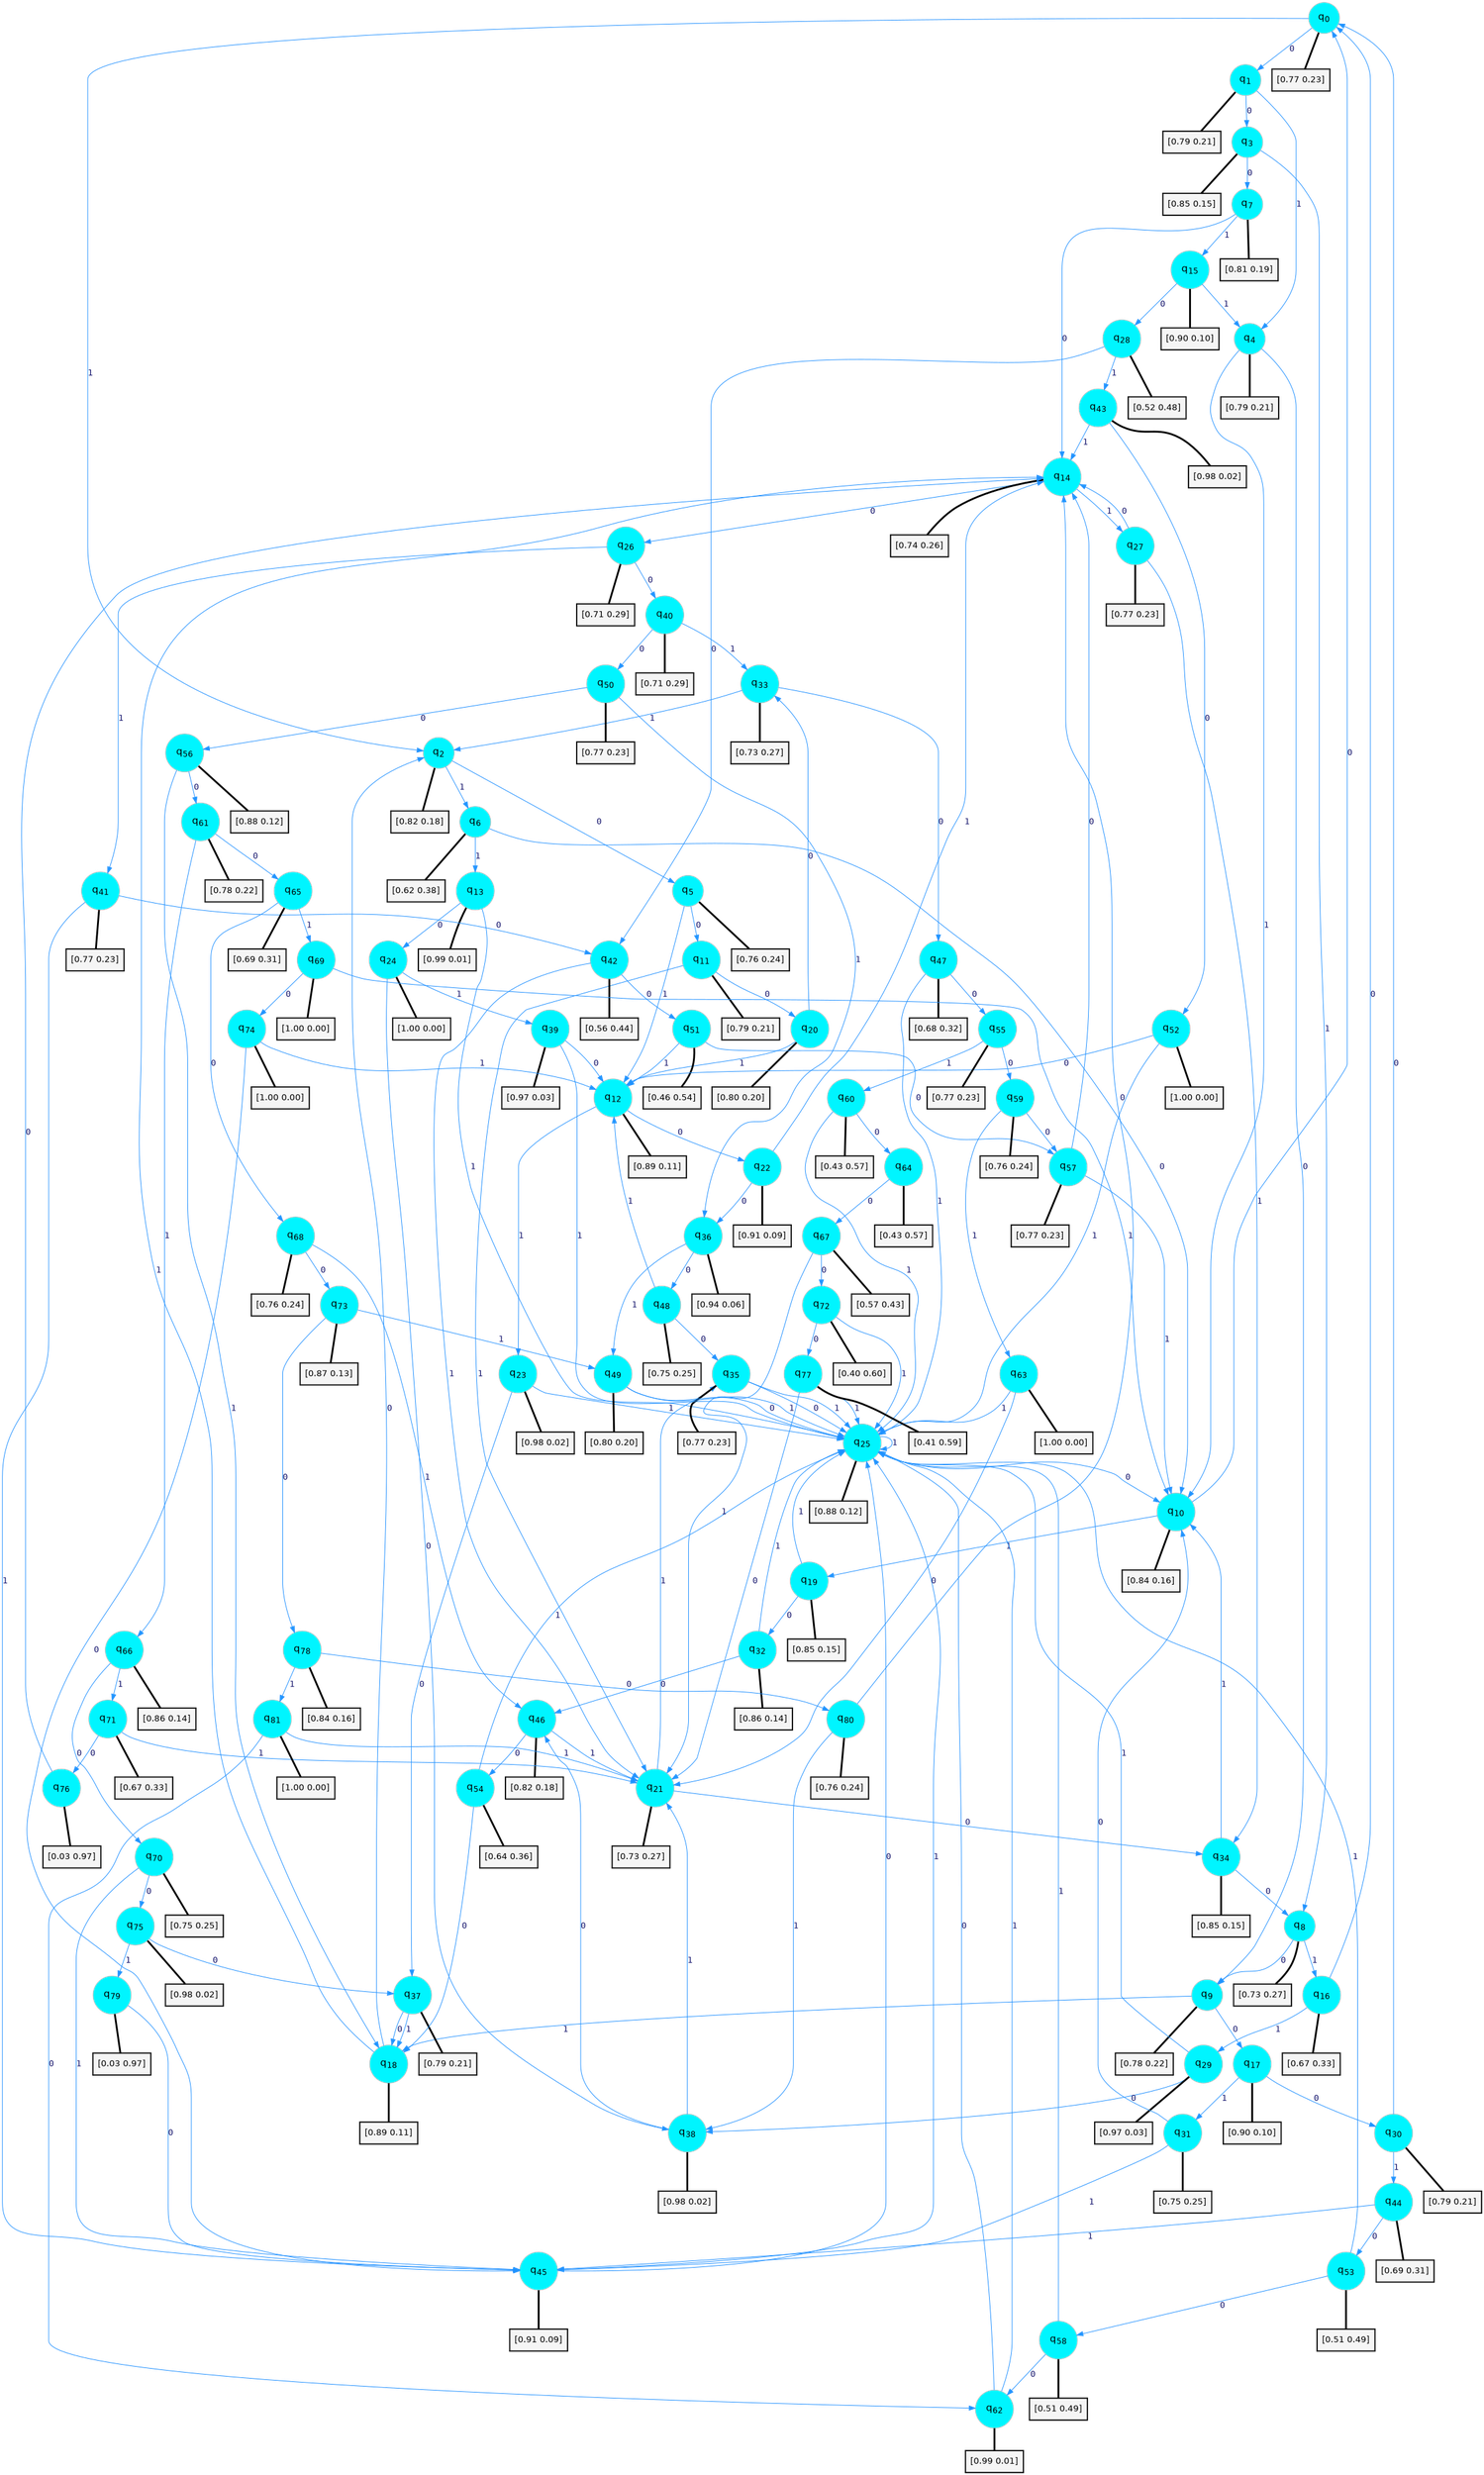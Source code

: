digraph G {
graph [
bgcolor=transparent, dpi=300, rankdir=TD, size="40,25"];
node [
color=gray, fillcolor=turquoise1, fontcolor=black, fontname=Helvetica, fontsize=16, fontweight=bold, shape=circle, style=filled];
edge [
arrowsize=1, color=dodgerblue1, fontcolor=midnightblue, fontname=courier, fontweight=bold, penwidth=1, style=solid, weight=20];
0[label=<q<SUB>0</SUB>>];
1[label=<q<SUB>1</SUB>>];
2[label=<q<SUB>2</SUB>>];
3[label=<q<SUB>3</SUB>>];
4[label=<q<SUB>4</SUB>>];
5[label=<q<SUB>5</SUB>>];
6[label=<q<SUB>6</SUB>>];
7[label=<q<SUB>7</SUB>>];
8[label=<q<SUB>8</SUB>>];
9[label=<q<SUB>9</SUB>>];
10[label=<q<SUB>10</SUB>>];
11[label=<q<SUB>11</SUB>>];
12[label=<q<SUB>12</SUB>>];
13[label=<q<SUB>13</SUB>>];
14[label=<q<SUB>14</SUB>>];
15[label=<q<SUB>15</SUB>>];
16[label=<q<SUB>16</SUB>>];
17[label=<q<SUB>17</SUB>>];
18[label=<q<SUB>18</SUB>>];
19[label=<q<SUB>19</SUB>>];
20[label=<q<SUB>20</SUB>>];
21[label=<q<SUB>21</SUB>>];
22[label=<q<SUB>22</SUB>>];
23[label=<q<SUB>23</SUB>>];
24[label=<q<SUB>24</SUB>>];
25[label=<q<SUB>25</SUB>>];
26[label=<q<SUB>26</SUB>>];
27[label=<q<SUB>27</SUB>>];
28[label=<q<SUB>28</SUB>>];
29[label=<q<SUB>29</SUB>>];
30[label=<q<SUB>30</SUB>>];
31[label=<q<SUB>31</SUB>>];
32[label=<q<SUB>32</SUB>>];
33[label=<q<SUB>33</SUB>>];
34[label=<q<SUB>34</SUB>>];
35[label=<q<SUB>35</SUB>>];
36[label=<q<SUB>36</SUB>>];
37[label=<q<SUB>37</SUB>>];
38[label=<q<SUB>38</SUB>>];
39[label=<q<SUB>39</SUB>>];
40[label=<q<SUB>40</SUB>>];
41[label=<q<SUB>41</SUB>>];
42[label=<q<SUB>42</SUB>>];
43[label=<q<SUB>43</SUB>>];
44[label=<q<SUB>44</SUB>>];
45[label=<q<SUB>45</SUB>>];
46[label=<q<SUB>46</SUB>>];
47[label=<q<SUB>47</SUB>>];
48[label=<q<SUB>48</SUB>>];
49[label=<q<SUB>49</SUB>>];
50[label=<q<SUB>50</SUB>>];
51[label=<q<SUB>51</SUB>>];
52[label=<q<SUB>52</SUB>>];
53[label=<q<SUB>53</SUB>>];
54[label=<q<SUB>54</SUB>>];
55[label=<q<SUB>55</SUB>>];
56[label=<q<SUB>56</SUB>>];
57[label=<q<SUB>57</SUB>>];
58[label=<q<SUB>58</SUB>>];
59[label=<q<SUB>59</SUB>>];
60[label=<q<SUB>60</SUB>>];
61[label=<q<SUB>61</SUB>>];
62[label=<q<SUB>62</SUB>>];
63[label=<q<SUB>63</SUB>>];
64[label=<q<SUB>64</SUB>>];
65[label=<q<SUB>65</SUB>>];
66[label=<q<SUB>66</SUB>>];
67[label=<q<SUB>67</SUB>>];
68[label=<q<SUB>68</SUB>>];
69[label=<q<SUB>69</SUB>>];
70[label=<q<SUB>70</SUB>>];
71[label=<q<SUB>71</SUB>>];
72[label=<q<SUB>72</SUB>>];
73[label=<q<SUB>73</SUB>>];
74[label=<q<SUB>74</SUB>>];
75[label=<q<SUB>75</SUB>>];
76[label=<q<SUB>76</SUB>>];
77[label=<q<SUB>77</SUB>>];
78[label=<q<SUB>78</SUB>>];
79[label=<q<SUB>79</SUB>>];
80[label=<q<SUB>80</SUB>>];
81[label=<q<SUB>81</SUB>>];
82[label="[0.77 0.23]", shape=box,fontcolor=black, fontname=Helvetica, fontsize=14, penwidth=2, fillcolor=whitesmoke,color=black];
83[label="[0.79 0.21]", shape=box,fontcolor=black, fontname=Helvetica, fontsize=14, penwidth=2, fillcolor=whitesmoke,color=black];
84[label="[0.82 0.18]", shape=box,fontcolor=black, fontname=Helvetica, fontsize=14, penwidth=2, fillcolor=whitesmoke,color=black];
85[label="[0.85 0.15]", shape=box,fontcolor=black, fontname=Helvetica, fontsize=14, penwidth=2, fillcolor=whitesmoke,color=black];
86[label="[0.79 0.21]", shape=box,fontcolor=black, fontname=Helvetica, fontsize=14, penwidth=2, fillcolor=whitesmoke,color=black];
87[label="[0.76 0.24]", shape=box,fontcolor=black, fontname=Helvetica, fontsize=14, penwidth=2, fillcolor=whitesmoke,color=black];
88[label="[0.62 0.38]", shape=box,fontcolor=black, fontname=Helvetica, fontsize=14, penwidth=2, fillcolor=whitesmoke,color=black];
89[label="[0.81 0.19]", shape=box,fontcolor=black, fontname=Helvetica, fontsize=14, penwidth=2, fillcolor=whitesmoke,color=black];
90[label="[0.73 0.27]", shape=box,fontcolor=black, fontname=Helvetica, fontsize=14, penwidth=2, fillcolor=whitesmoke,color=black];
91[label="[0.78 0.22]", shape=box,fontcolor=black, fontname=Helvetica, fontsize=14, penwidth=2, fillcolor=whitesmoke,color=black];
92[label="[0.84 0.16]", shape=box,fontcolor=black, fontname=Helvetica, fontsize=14, penwidth=2, fillcolor=whitesmoke,color=black];
93[label="[0.79 0.21]", shape=box,fontcolor=black, fontname=Helvetica, fontsize=14, penwidth=2, fillcolor=whitesmoke,color=black];
94[label="[0.89 0.11]", shape=box,fontcolor=black, fontname=Helvetica, fontsize=14, penwidth=2, fillcolor=whitesmoke,color=black];
95[label="[0.99 0.01]", shape=box,fontcolor=black, fontname=Helvetica, fontsize=14, penwidth=2, fillcolor=whitesmoke,color=black];
96[label="[0.74 0.26]", shape=box,fontcolor=black, fontname=Helvetica, fontsize=14, penwidth=2, fillcolor=whitesmoke,color=black];
97[label="[0.90 0.10]", shape=box,fontcolor=black, fontname=Helvetica, fontsize=14, penwidth=2, fillcolor=whitesmoke,color=black];
98[label="[0.67 0.33]", shape=box,fontcolor=black, fontname=Helvetica, fontsize=14, penwidth=2, fillcolor=whitesmoke,color=black];
99[label="[0.90 0.10]", shape=box,fontcolor=black, fontname=Helvetica, fontsize=14, penwidth=2, fillcolor=whitesmoke,color=black];
100[label="[0.89 0.11]", shape=box,fontcolor=black, fontname=Helvetica, fontsize=14, penwidth=2, fillcolor=whitesmoke,color=black];
101[label="[0.85 0.15]", shape=box,fontcolor=black, fontname=Helvetica, fontsize=14, penwidth=2, fillcolor=whitesmoke,color=black];
102[label="[0.80 0.20]", shape=box,fontcolor=black, fontname=Helvetica, fontsize=14, penwidth=2, fillcolor=whitesmoke,color=black];
103[label="[0.73 0.27]", shape=box,fontcolor=black, fontname=Helvetica, fontsize=14, penwidth=2, fillcolor=whitesmoke,color=black];
104[label="[0.91 0.09]", shape=box,fontcolor=black, fontname=Helvetica, fontsize=14, penwidth=2, fillcolor=whitesmoke,color=black];
105[label="[0.98 0.02]", shape=box,fontcolor=black, fontname=Helvetica, fontsize=14, penwidth=2, fillcolor=whitesmoke,color=black];
106[label="[1.00 0.00]", shape=box,fontcolor=black, fontname=Helvetica, fontsize=14, penwidth=2, fillcolor=whitesmoke,color=black];
107[label="[0.88 0.12]", shape=box,fontcolor=black, fontname=Helvetica, fontsize=14, penwidth=2, fillcolor=whitesmoke,color=black];
108[label="[0.71 0.29]", shape=box,fontcolor=black, fontname=Helvetica, fontsize=14, penwidth=2, fillcolor=whitesmoke,color=black];
109[label="[0.77 0.23]", shape=box,fontcolor=black, fontname=Helvetica, fontsize=14, penwidth=2, fillcolor=whitesmoke,color=black];
110[label="[0.52 0.48]", shape=box,fontcolor=black, fontname=Helvetica, fontsize=14, penwidth=2, fillcolor=whitesmoke,color=black];
111[label="[0.97 0.03]", shape=box,fontcolor=black, fontname=Helvetica, fontsize=14, penwidth=2, fillcolor=whitesmoke,color=black];
112[label="[0.79 0.21]", shape=box,fontcolor=black, fontname=Helvetica, fontsize=14, penwidth=2, fillcolor=whitesmoke,color=black];
113[label="[0.75 0.25]", shape=box,fontcolor=black, fontname=Helvetica, fontsize=14, penwidth=2, fillcolor=whitesmoke,color=black];
114[label="[0.86 0.14]", shape=box,fontcolor=black, fontname=Helvetica, fontsize=14, penwidth=2, fillcolor=whitesmoke,color=black];
115[label="[0.73 0.27]", shape=box,fontcolor=black, fontname=Helvetica, fontsize=14, penwidth=2, fillcolor=whitesmoke,color=black];
116[label="[0.85 0.15]", shape=box,fontcolor=black, fontname=Helvetica, fontsize=14, penwidth=2, fillcolor=whitesmoke,color=black];
117[label="[0.77 0.23]", shape=box,fontcolor=black, fontname=Helvetica, fontsize=14, penwidth=2, fillcolor=whitesmoke,color=black];
118[label="[0.94 0.06]", shape=box,fontcolor=black, fontname=Helvetica, fontsize=14, penwidth=2, fillcolor=whitesmoke,color=black];
119[label="[0.79 0.21]", shape=box,fontcolor=black, fontname=Helvetica, fontsize=14, penwidth=2, fillcolor=whitesmoke,color=black];
120[label="[0.98 0.02]", shape=box,fontcolor=black, fontname=Helvetica, fontsize=14, penwidth=2, fillcolor=whitesmoke,color=black];
121[label="[0.97 0.03]", shape=box,fontcolor=black, fontname=Helvetica, fontsize=14, penwidth=2, fillcolor=whitesmoke,color=black];
122[label="[0.71 0.29]", shape=box,fontcolor=black, fontname=Helvetica, fontsize=14, penwidth=2, fillcolor=whitesmoke,color=black];
123[label="[0.77 0.23]", shape=box,fontcolor=black, fontname=Helvetica, fontsize=14, penwidth=2, fillcolor=whitesmoke,color=black];
124[label="[0.56 0.44]", shape=box,fontcolor=black, fontname=Helvetica, fontsize=14, penwidth=2, fillcolor=whitesmoke,color=black];
125[label="[0.98 0.02]", shape=box,fontcolor=black, fontname=Helvetica, fontsize=14, penwidth=2, fillcolor=whitesmoke,color=black];
126[label="[0.69 0.31]", shape=box,fontcolor=black, fontname=Helvetica, fontsize=14, penwidth=2, fillcolor=whitesmoke,color=black];
127[label="[0.91 0.09]", shape=box,fontcolor=black, fontname=Helvetica, fontsize=14, penwidth=2, fillcolor=whitesmoke,color=black];
128[label="[0.82 0.18]", shape=box,fontcolor=black, fontname=Helvetica, fontsize=14, penwidth=2, fillcolor=whitesmoke,color=black];
129[label="[0.68 0.32]", shape=box,fontcolor=black, fontname=Helvetica, fontsize=14, penwidth=2, fillcolor=whitesmoke,color=black];
130[label="[0.75 0.25]", shape=box,fontcolor=black, fontname=Helvetica, fontsize=14, penwidth=2, fillcolor=whitesmoke,color=black];
131[label="[0.80 0.20]", shape=box,fontcolor=black, fontname=Helvetica, fontsize=14, penwidth=2, fillcolor=whitesmoke,color=black];
132[label="[0.77 0.23]", shape=box,fontcolor=black, fontname=Helvetica, fontsize=14, penwidth=2, fillcolor=whitesmoke,color=black];
133[label="[0.46 0.54]", shape=box,fontcolor=black, fontname=Helvetica, fontsize=14, penwidth=2, fillcolor=whitesmoke,color=black];
134[label="[1.00 0.00]", shape=box,fontcolor=black, fontname=Helvetica, fontsize=14, penwidth=2, fillcolor=whitesmoke,color=black];
135[label="[0.51 0.49]", shape=box,fontcolor=black, fontname=Helvetica, fontsize=14, penwidth=2, fillcolor=whitesmoke,color=black];
136[label="[0.64 0.36]", shape=box,fontcolor=black, fontname=Helvetica, fontsize=14, penwidth=2, fillcolor=whitesmoke,color=black];
137[label="[0.77 0.23]", shape=box,fontcolor=black, fontname=Helvetica, fontsize=14, penwidth=2, fillcolor=whitesmoke,color=black];
138[label="[0.88 0.12]", shape=box,fontcolor=black, fontname=Helvetica, fontsize=14, penwidth=2, fillcolor=whitesmoke,color=black];
139[label="[0.77 0.23]", shape=box,fontcolor=black, fontname=Helvetica, fontsize=14, penwidth=2, fillcolor=whitesmoke,color=black];
140[label="[0.51 0.49]", shape=box,fontcolor=black, fontname=Helvetica, fontsize=14, penwidth=2, fillcolor=whitesmoke,color=black];
141[label="[0.76 0.24]", shape=box,fontcolor=black, fontname=Helvetica, fontsize=14, penwidth=2, fillcolor=whitesmoke,color=black];
142[label="[0.43 0.57]", shape=box,fontcolor=black, fontname=Helvetica, fontsize=14, penwidth=2, fillcolor=whitesmoke,color=black];
143[label="[0.78 0.22]", shape=box,fontcolor=black, fontname=Helvetica, fontsize=14, penwidth=2, fillcolor=whitesmoke,color=black];
144[label="[0.99 0.01]", shape=box,fontcolor=black, fontname=Helvetica, fontsize=14, penwidth=2, fillcolor=whitesmoke,color=black];
145[label="[1.00 0.00]", shape=box,fontcolor=black, fontname=Helvetica, fontsize=14, penwidth=2, fillcolor=whitesmoke,color=black];
146[label="[0.43 0.57]", shape=box,fontcolor=black, fontname=Helvetica, fontsize=14, penwidth=2, fillcolor=whitesmoke,color=black];
147[label="[0.69 0.31]", shape=box,fontcolor=black, fontname=Helvetica, fontsize=14, penwidth=2, fillcolor=whitesmoke,color=black];
148[label="[0.86 0.14]", shape=box,fontcolor=black, fontname=Helvetica, fontsize=14, penwidth=2, fillcolor=whitesmoke,color=black];
149[label="[0.57 0.43]", shape=box,fontcolor=black, fontname=Helvetica, fontsize=14, penwidth=2, fillcolor=whitesmoke,color=black];
150[label="[0.76 0.24]", shape=box,fontcolor=black, fontname=Helvetica, fontsize=14, penwidth=2, fillcolor=whitesmoke,color=black];
151[label="[1.00 0.00]", shape=box,fontcolor=black, fontname=Helvetica, fontsize=14, penwidth=2, fillcolor=whitesmoke,color=black];
152[label="[0.75 0.25]", shape=box,fontcolor=black, fontname=Helvetica, fontsize=14, penwidth=2, fillcolor=whitesmoke,color=black];
153[label="[0.67 0.33]", shape=box,fontcolor=black, fontname=Helvetica, fontsize=14, penwidth=2, fillcolor=whitesmoke,color=black];
154[label="[0.40 0.60]", shape=box,fontcolor=black, fontname=Helvetica, fontsize=14, penwidth=2, fillcolor=whitesmoke,color=black];
155[label="[0.87 0.13]", shape=box,fontcolor=black, fontname=Helvetica, fontsize=14, penwidth=2, fillcolor=whitesmoke,color=black];
156[label="[1.00 0.00]", shape=box,fontcolor=black, fontname=Helvetica, fontsize=14, penwidth=2, fillcolor=whitesmoke,color=black];
157[label="[0.98 0.02]", shape=box,fontcolor=black, fontname=Helvetica, fontsize=14, penwidth=2, fillcolor=whitesmoke,color=black];
158[label="[0.03 0.97]", shape=box,fontcolor=black, fontname=Helvetica, fontsize=14, penwidth=2, fillcolor=whitesmoke,color=black];
159[label="[0.41 0.59]", shape=box,fontcolor=black, fontname=Helvetica, fontsize=14, penwidth=2, fillcolor=whitesmoke,color=black];
160[label="[0.84 0.16]", shape=box,fontcolor=black, fontname=Helvetica, fontsize=14, penwidth=2, fillcolor=whitesmoke,color=black];
161[label="[0.03 0.97]", shape=box,fontcolor=black, fontname=Helvetica, fontsize=14, penwidth=2, fillcolor=whitesmoke,color=black];
162[label="[0.76 0.24]", shape=box,fontcolor=black, fontname=Helvetica, fontsize=14, penwidth=2, fillcolor=whitesmoke,color=black];
163[label="[1.00 0.00]", shape=box,fontcolor=black, fontname=Helvetica, fontsize=14, penwidth=2, fillcolor=whitesmoke,color=black];
0->1 [label=0];
0->2 [label=1];
0->82 [arrowhead=none, penwidth=3,color=black];
1->3 [label=0];
1->4 [label=1];
1->83 [arrowhead=none, penwidth=3,color=black];
2->5 [label=0];
2->6 [label=1];
2->84 [arrowhead=none, penwidth=3,color=black];
3->7 [label=0];
3->8 [label=1];
3->85 [arrowhead=none, penwidth=3,color=black];
4->9 [label=0];
4->10 [label=1];
4->86 [arrowhead=none, penwidth=3,color=black];
5->11 [label=0];
5->12 [label=1];
5->87 [arrowhead=none, penwidth=3,color=black];
6->10 [label=0];
6->13 [label=1];
6->88 [arrowhead=none, penwidth=3,color=black];
7->14 [label=0];
7->15 [label=1];
7->89 [arrowhead=none, penwidth=3,color=black];
8->9 [label=0];
8->16 [label=1];
8->90 [arrowhead=none, penwidth=3,color=black];
9->17 [label=0];
9->18 [label=1];
9->91 [arrowhead=none, penwidth=3,color=black];
10->0 [label=0];
10->19 [label=1];
10->92 [arrowhead=none, penwidth=3,color=black];
11->20 [label=0];
11->21 [label=1];
11->93 [arrowhead=none, penwidth=3,color=black];
12->22 [label=0];
12->23 [label=1];
12->94 [arrowhead=none, penwidth=3,color=black];
13->24 [label=0];
13->25 [label=1];
13->95 [arrowhead=none, penwidth=3,color=black];
14->26 [label=0];
14->27 [label=1];
14->96 [arrowhead=none, penwidth=3,color=black];
15->28 [label=0];
15->4 [label=1];
15->97 [arrowhead=none, penwidth=3,color=black];
16->0 [label=0];
16->29 [label=1];
16->98 [arrowhead=none, penwidth=3,color=black];
17->30 [label=0];
17->31 [label=1];
17->99 [arrowhead=none, penwidth=3,color=black];
18->2 [label=0];
18->14 [label=1];
18->100 [arrowhead=none, penwidth=3,color=black];
19->32 [label=0];
19->25 [label=1];
19->101 [arrowhead=none, penwidth=3,color=black];
20->33 [label=0];
20->12 [label=1];
20->102 [arrowhead=none, penwidth=3,color=black];
21->34 [label=0];
21->35 [label=1];
21->103 [arrowhead=none, penwidth=3,color=black];
22->36 [label=0];
22->14 [label=1];
22->104 [arrowhead=none, penwidth=3,color=black];
23->37 [label=0];
23->25 [label=1];
23->105 [arrowhead=none, penwidth=3,color=black];
24->38 [label=0];
24->39 [label=1];
24->106 [arrowhead=none, penwidth=3,color=black];
25->10 [label=0];
25->25 [label=1];
25->107 [arrowhead=none, penwidth=3,color=black];
26->40 [label=0];
26->41 [label=1];
26->108 [arrowhead=none, penwidth=3,color=black];
27->14 [label=0];
27->34 [label=1];
27->109 [arrowhead=none, penwidth=3,color=black];
28->42 [label=0];
28->43 [label=1];
28->110 [arrowhead=none, penwidth=3,color=black];
29->38 [label=0];
29->25 [label=1];
29->111 [arrowhead=none, penwidth=3,color=black];
30->0 [label=0];
30->44 [label=1];
30->112 [arrowhead=none, penwidth=3,color=black];
31->10 [label=0];
31->45 [label=1];
31->113 [arrowhead=none, penwidth=3,color=black];
32->46 [label=0];
32->25 [label=1];
32->114 [arrowhead=none, penwidth=3,color=black];
33->47 [label=0];
33->2 [label=1];
33->115 [arrowhead=none, penwidth=3,color=black];
34->8 [label=0];
34->10 [label=1];
34->116 [arrowhead=none, penwidth=3,color=black];
35->25 [label=0];
35->25 [label=1];
35->117 [arrowhead=none, penwidth=3,color=black];
36->48 [label=0];
36->49 [label=1];
36->118 [arrowhead=none, penwidth=3,color=black];
37->18 [label=0];
37->18 [label=1];
37->119 [arrowhead=none, penwidth=3,color=black];
38->46 [label=0];
38->21 [label=1];
38->120 [arrowhead=none, penwidth=3,color=black];
39->12 [label=0];
39->25 [label=1];
39->121 [arrowhead=none, penwidth=3,color=black];
40->50 [label=0];
40->33 [label=1];
40->122 [arrowhead=none, penwidth=3,color=black];
41->42 [label=0];
41->45 [label=1];
41->123 [arrowhead=none, penwidth=3,color=black];
42->51 [label=0];
42->21 [label=1];
42->124 [arrowhead=none, penwidth=3,color=black];
43->52 [label=0];
43->14 [label=1];
43->125 [arrowhead=none, penwidth=3,color=black];
44->53 [label=0];
44->45 [label=1];
44->126 [arrowhead=none, penwidth=3,color=black];
45->25 [label=0];
45->25 [label=1];
45->127 [arrowhead=none, penwidth=3,color=black];
46->54 [label=0];
46->21 [label=1];
46->128 [arrowhead=none, penwidth=3,color=black];
47->55 [label=0];
47->25 [label=1];
47->129 [arrowhead=none, penwidth=3,color=black];
48->35 [label=0];
48->12 [label=1];
48->130 [arrowhead=none, penwidth=3,color=black];
49->25 [label=0];
49->25 [label=1];
49->131 [arrowhead=none, penwidth=3,color=black];
50->56 [label=0];
50->36 [label=1];
50->132 [arrowhead=none, penwidth=3,color=black];
51->57 [label=0];
51->12 [label=1];
51->133 [arrowhead=none, penwidth=3,color=black];
52->12 [label=0];
52->25 [label=1];
52->134 [arrowhead=none, penwidth=3,color=black];
53->58 [label=0];
53->25 [label=1];
53->135 [arrowhead=none, penwidth=3,color=black];
54->18 [label=0];
54->25 [label=1];
54->136 [arrowhead=none, penwidth=3,color=black];
55->59 [label=0];
55->60 [label=1];
55->137 [arrowhead=none, penwidth=3,color=black];
56->61 [label=0];
56->18 [label=1];
56->138 [arrowhead=none, penwidth=3,color=black];
57->14 [label=0];
57->10 [label=1];
57->139 [arrowhead=none, penwidth=3,color=black];
58->62 [label=0];
58->25 [label=1];
58->140 [arrowhead=none, penwidth=3,color=black];
59->57 [label=0];
59->63 [label=1];
59->141 [arrowhead=none, penwidth=3,color=black];
60->64 [label=0];
60->25 [label=1];
60->142 [arrowhead=none, penwidth=3,color=black];
61->65 [label=0];
61->66 [label=1];
61->143 [arrowhead=none, penwidth=3,color=black];
62->25 [label=0];
62->25 [label=1];
62->144 [arrowhead=none, penwidth=3,color=black];
63->21 [label=0];
63->25 [label=1];
63->145 [arrowhead=none, penwidth=3,color=black];
64->67 [label=0];
64->146 [arrowhead=none, penwidth=3,color=black];
65->68 [label=0];
65->69 [label=1];
65->147 [arrowhead=none, penwidth=3,color=black];
66->70 [label=0];
66->71 [label=1];
66->148 [arrowhead=none, penwidth=3,color=black];
67->72 [label=0];
67->21 [label=1];
67->149 [arrowhead=none, penwidth=3,color=black];
68->73 [label=0];
68->46 [label=1];
68->150 [arrowhead=none, penwidth=3,color=black];
69->74 [label=0];
69->10 [label=1];
69->151 [arrowhead=none, penwidth=3,color=black];
70->75 [label=0];
70->45 [label=1];
70->152 [arrowhead=none, penwidth=3,color=black];
71->76 [label=0];
71->21 [label=1];
71->153 [arrowhead=none, penwidth=3,color=black];
72->77 [label=0];
72->25 [label=1];
72->154 [arrowhead=none, penwidth=3,color=black];
73->78 [label=0];
73->49 [label=1];
73->155 [arrowhead=none, penwidth=3,color=black];
74->45 [label=0];
74->12 [label=1];
74->156 [arrowhead=none, penwidth=3,color=black];
75->37 [label=0];
75->79 [label=1];
75->157 [arrowhead=none, penwidth=3,color=black];
76->14 [label=0];
76->158 [arrowhead=none, penwidth=3,color=black];
77->21 [label=0];
77->25 [label=1];
77->159 [arrowhead=none, penwidth=3,color=black];
78->80 [label=0];
78->81 [label=1];
78->160 [arrowhead=none, penwidth=3,color=black];
79->45 [label=0];
79->161 [arrowhead=none, penwidth=3,color=black];
80->14 [label=0];
80->38 [label=1];
80->162 [arrowhead=none, penwidth=3,color=black];
81->62 [label=0];
81->21 [label=1];
81->163 [arrowhead=none, penwidth=3,color=black];
}
